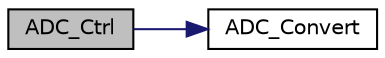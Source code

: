 digraph "ADC_Ctrl"
{
  edge [fontname="Helvetica",fontsize="10",labelfontname="Helvetica",labelfontsize="10"];
  node [fontname="Helvetica",fontsize="10",shape=record];
  rankdir="LR";
  Node8 [label="ADC_Ctrl",height=0.2,width=0.4,color="black", fillcolor="grey75", style="filled", fontcolor="black"];
  Node8 -> Node9 [color="midnightblue",fontsize="10",style="solid",fontname="Helvetica"];
  Node9 [label="ADC_Convert",height=0.2,width=0.4,color="black", fillcolor="white", style="filled",URL="$adc_8c.html#ac74830e9563841944251e6e8c80493d7"];
}
